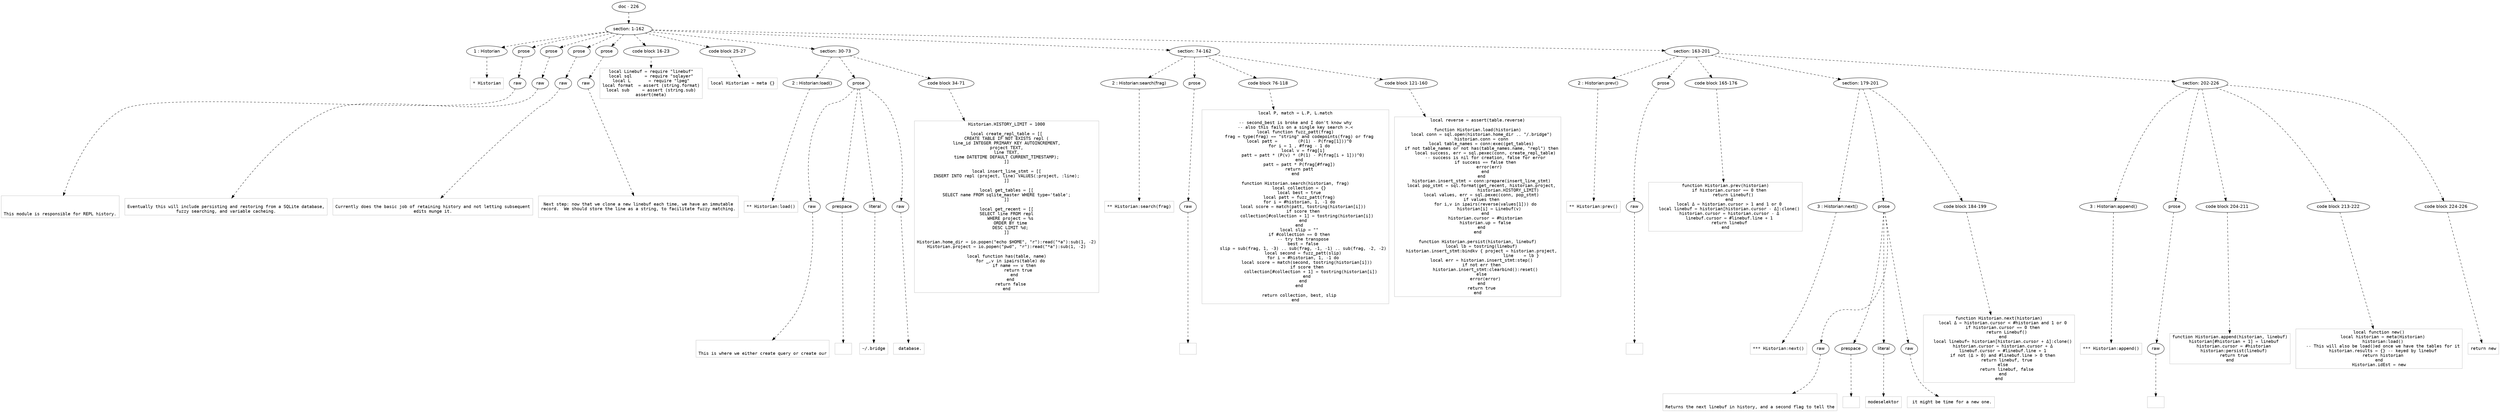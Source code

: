 digraph lpegNode {

node [fontname=Helvetica]
edge [style=dashed]

doc_0 [label="doc - 226"]


doc_0 -> { section_1}
{rank=same; section_1}

section_1 [label="section: 1-162"]


// END RANK doc_0

section_1 -> { header_2 prose_3 prose_4 prose_5 prose_6 codeblock_7 codeblock_8 section_9 section_10 section_11}
{rank=same; header_2 prose_3 prose_4 prose_5 prose_6 codeblock_7 codeblock_8 section_9 section_10 section_11}

header_2 [label="1 : Historian"]

prose_3 [label="prose"]

prose_4 [label="prose"]

prose_5 [label="prose"]

prose_6 [label="prose"]

codeblock_7 [label="code block 16-23"]

codeblock_8 [label="code block 25-27"]

section_9 [label="section: 30-73"]

section_10 [label="section: 74-162"]

section_11 [label="section: 163-201"]


// END RANK section_1

header_2 -> leaf_12
leaf_12  [color=Gray,shape=rectangle,fontname=Inconsolata,label="* Historian"]
// END RANK header_2

prose_3 -> { raw_13}
{rank=same; raw_13}

raw_13 [label="raw"]


// END RANK prose_3

raw_13 -> leaf_14
leaf_14  [color=Gray,shape=rectangle,fontname=Inconsolata,label="


This module is responsible for REPL history.
"]
// END RANK raw_13

prose_4 -> { raw_15}
{rank=same; raw_15}

raw_15 [label="raw"]


// END RANK prose_4

raw_15 -> leaf_16
leaf_16  [color=Gray,shape=rectangle,fontname=Inconsolata,label="
Eventually this will include persisting and restoring from a SQLite database,
fuzzy searching, and variable cacheing.
"]
// END RANK raw_15

prose_5 -> { raw_17}
{rank=same; raw_17}

raw_17 [label="raw"]


// END RANK prose_5

raw_17 -> leaf_18
leaf_18  [color=Gray,shape=rectangle,fontname=Inconsolata,label="
Currently does the basic job of retaining history and not letting subsequent
edits munge it.
"]
// END RANK raw_17

prose_6 -> { raw_19}
{rank=same; raw_19}

raw_19 [label="raw"]


// END RANK prose_6

raw_19 -> leaf_20
leaf_20  [color=Gray,shape=rectangle,fontname=Inconsolata,label="
Next step: now that we clone a new linebuf each time, we have an immutable
record.  We should store the line as a string, to facilitate fuzzy matching.

"]
// END RANK raw_19

codeblock_7 -> leaf_21
leaf_21  [color=Gray,shape=rectangle,fontname=Inconsolata,label="local Linebuf = require \"linebuf\"
local sql     = require \"sqlayer\"
local L       = require \"lpeg\"
local format  = assert (string.format)
local sub     = assert (string.sub)
assert(meta)"]
// END RANK codeblock_7

codeblock_8 -> leaf_22
leaf_22  [color=Gray,shape=rectangle,fontname=Inconsolata,label="local Historian = meta {}"]
// END RANK codeblock_8

section_9 -> { header_23 prose_24 codeblock_25}
{rank=same; header_23 prose_24 codeblock_25}

header_23 [label="2 : Historian:load()"]

prose_24 [label="prose"]

codeblock_25 [label="code block 34-71"]


// END RANK section_9

header_23 -> leaf_26
leaf_26  [color=Gray,shape=rectangle,fontname=Inconsolata,label="** Historian:load()"]
// END RANK header_23

prose_24 -> { raw_27 prespace_28 literal_29 raw_30}
{rank=same; raw_27 prespace_28 literal_29 raw_30}

raw_27 [label="raw"]

prespace_28 [label="prespace"]

literal_29 [label="literal"]

raw_30 [label="raw"]


// END RANK prose_24

raw_27 -> leaf_31
leaf_31  [color=Gray,shape=rectangle,fontname=Inconsolata,label="

This is where we either create query or create our"]
// END RANK raw_27

prespace_28 -> leaf_32
leaf_32  [color=Gray,shape=rectangle,fontname=Inconsolata,label=" "]
// END RANK prespace_28

literal_29 -> leaf_33
leaf_33  [color=Gray,shape=rectangle,fontname=Inconsolata,label="~/.bridge"]
// END RANK literal_29

raw_30 -> leaf_34
leaf_34  [color=Gray,shape=rectangle,fontname=Inconsolata,label=" database.
"]
// END RANK raw_30

codeblock_25 -> leaf_35
leaf_35  [color=Gray,shape=rectangle,fontname=Inconsolata,label="Historian.HISTORY_LIMIT = 1000

local create_repl_table = [[
CREATE TABLE IF NOT EXISTS repl (
line_id INTEGER PRIMARY KEY AUTOINCREMENT,
project TEXT,
line TEXT,
time DATETIME DEFAULT CURRENT_TIMESTAMP);
]]

local insert_line_stmt = [[
INSERT INTO repl (project, line) VALUES(:project, :line);
]]

local get_tables = [[
SELECT name FROM sqlite_master WHERE type='table';
]]

local get_recent = [[
SELECT line FROM repl
   WHERE project = %s
   ORDER BY time
   DESC LIMIT %d;
]]

Historian.home_dir = io.popen(\"echo $HOME\", \"r\"):read(\"*a\"):sub(1, -2)
Historian.project = io.popen(\"pwd\", \"r\"):read(\"*a\"):sub(1, -2)

local function has(table, name)
   for _,v in ipairs(table) do
      if name == v then
         return true
      end
   end
   return false
end"]
// END RANK codeblock_25

section_10 -> { header_36 prose_37 codeblock_38 codeblock_39}
{rank=same; header_36 prose_37 codeblock_38 codeblock_39}

header_36 [label="2 : Historian:search(frag)"]

prose_37 [label="prose"]

codeblock_38 [label="code block 76-118"]

codeblock_39 [label="code block 121-160"]


// END RANK section_10

header_36 -> leaf_40
leaf_40  [color=Gray,shape=rectangle,fontname=Inconsolata,label="** Historian:search(frag)"]
// END RANK header_36

prose_37 -> { raw_41}
{rank=same; raw_41}

raw_41 [label="raw"]


// END RANK prose_37

raw_41 -> leaf_42
leaf_42  [color=Gray,shape=rectangle,fontname=Inconsolata,label="
"]
// END RANK raw_41

codeblock_38 -> leaf_43
leaf_43  [color=Gray,shape=rectangle,fontname=Inconsolata,label="local P, match = L.P, L.match

-- second_best is broke and I don't know why
-- also this fails on a single key search >.<
local function fuzz_patt(frag)
   frag = type(frag) == \"string\" and codepoints(frag) or frag
   local patt =        (P(1) - P(frag[1]))^0
   for i = 1 , #frag - 1 do
      local v = frag[i]
      patt = patt * (P(v) * (P(1) - P(frag[i + 1]))^0)
   end
   patt = patt * P(frag[#frag])
   return patt
end

function Historian.search(historian, frag)
   local collection = {}
   local best = true
   local patt = fuzz_patt(frag)
   for i = #historian, 1, -1 do
      local score = match(patt, tostring(historian[i]))
      if score then
         collection[#collection + 1] = tostring(historian[i])
      end
   end
   local slip = \"\"
   if #collection == 0 then
      -- try the transpose
      best = false
      slip = sub(frag, 1, -3) .. sub(frag, -1, -1) .. sub(frag, -2, -2)
      local second = fuzz_patt(slip)
      for i = #historian, 1, -1 do
         local score = match(second, tostring(historian[i]))
         if score then
            collection[#collection + 1] = tostring(historian[i])
         end
      end
   end

   return collection, best, slip
end"]
// END RANK codeblock_38

codeblock_39 -> leaf_44
leaf_44  [color=Gray,shape=rectangle,fontname=Inconsolata,label="local reverse = assert(table.reverse)

function Historian.load(historian)
   local conn = sql.open(historian.home_dir .. \"/.bridge\")
   historian.conn = conn
   local table_names = conn:exec(get_tables)
   if not table_names or not has(table_names.name, \"repl\") then
      local success, err = sql.pexec(conn, create_repl_table)
      -- success is nil for creation, false for error
      if success == false then
         error(err)
      end
   end
   historian.insert_stmt = conn:prepare(insert_line_stmt)
   local pop_stmt = sql.format(get_recent, historian.project,
                        historian.HISTORY_LIMIT)
   local values, err = sql.pexec(conn, pop_stmt)
   if values then
      for i,v in ipairs(reverse(values[1])) do
         historian[i] = Linebuf(v)
      end
      historian.cursor = #historian
      historian.up = false
   end
end

function Historian.persist(historian, linebuf)
   local lb = tostring(linebuf)
   historian.insert_stmt:bindkv { project = historian.project,
                                  line    = lb }
   local err = historian.insert_stmt:step()
   if not err then
      historian.insert_stmt:clearbind():reset()
   else
      error(error)
   end
   return true
end"]
// END RANK codeblock_39

section_11 -> { header_45 prose_46 codeblock_47 section_48 section_49}
{rank=same; header_45 prose_46 codeblock_47 section_48 section_49}

header_45 [label="2 : Historian:prev()"]

prose_46 [label="prose"]

codeblock_47 [label="code block 165-176"]

section_48 [label="section: 179-201"]

section_49 [label="section: 202-226"]


// END RANK section_11

header_45 -> leaf_50
leaf_50  [color=Gray,shape=rectangle,fontname=Inconsolata,label="** Historian:prev()"]
// END RANK header_45

prose_46 -> { raw_51}
{rank=same; raw_51}

raw_51 [label="raw"]


// END RANK prose_46

raw_51 -> leaf_52
leaf_52  [color=Gray,shape=rectangle,fontname=Inconsolata,label="
"]
// END RANK raw_51

codeblock_47 -> leaf_53
leaf_53  [color=Gray,shape=rectangle,fontname=Inconsolata,label="function Historian.prev(historian)
   if historian.cursor == 0 then
      return Linebuf()
   end
   local Δ = historian.cursor > 1 and 1 or 0
   local linebuf = historian[historian.cursor - Δ]:clone()
   historian.cursor = historian.cursor - Δ
   linebuf.cursor = #linebuf.line + 1
   return linebuf
end"]
// END RANK codeblock_47

section_48 -> { header_54 prose_55 codeblock_56}
{rank=same; header_54 prose_55 codeblock_56}

header_54 [label="3 : Historian:next()"]

prose_55 [label="prose"]

codeblock_56 [label="code block 184-199"]


// END RANK section_48

header_54 -> leaf_57
leaf_57  [color=Gray,shape=rectangle,fontname=Inconsolata,label="*** Historian:next()"]
// END RANK header_54

prose_55 -> { raw_58 prespace_59 literal_60 raw_61}
{rank=same; raw_58 prespace_59 literal_60 raw_61}

raw_58 [label="raw"]

prespace_59 [label="prespace"]

literal_60 [label="literal"]

raw_61 [label="raw"]


// END RANK prose_55

raw_58 -> leaf_62
leaf_62  [color=Gray,shape=rectangle,fontname=Inconsolata,label="

Returns the next linebuf in history, and a second flag to tell the"]
// END RANK raw_58

prespace_59 -> leaf_63
leaf_63  [color=Gray,shape=rectangle,fontname=Inconsolata,label=""]
// END RANK prespace_59

literal_60 -> leaf_64
leaf_64  [color=Gray,shape=rectangle,fontname=Inconsolata,label="modeselektor"]
// END RANK literal_60

raw_61 -> leaf_65
leaf_65  [color=Gray,shape=rectangle,fontname=Inconsolata,label=" it might be time for a new one.
"]
// END RANK raw_61

codeblock_56 -> leaf_66
leaf_66  [color=Gray,shape=rectangle,fontname=Inconsolata,label="function Historian.next(historian)
   local Δ = historian.cursor < #historian and 1 or 0
   if historian.cursor == 0 then
      return Linebuf()
   end
   local linebuf= historian[historian.cursor + Δ]:clone()
   historian.cursor = historian.cursor + Δ
   linebuf.cursor = #linebuf.line + 1
   if not (Δ > 0) and #linebuf.line > 0 then
      return linebuf, true
   else
      return linebuf, false
   end
end"]
// END RANK codeblock_56

section_49 -> { header_67 prose_68 codeblock_69 codeblock_70 codeblock_71}
{rank=same; header_67 prose_68 codeblock_69 codeblock_70 codeblock_71}

header_67 [label="3 : Historian:append()"]

prose_68 [label="prose"]

codeblock_69 [label="code block 204-211"]

codeblock_70 [label="code block 213-222"]

codeblock_71 [label="code block 224-226"]


// END RANK section_49

header_67 -> leaf_72
leaf_72  [color=Gray,shape=rectangle,fontname=Inconsolata,label="*** Historian:append()"]
// END RANK header_67

prose_68 -> { raw_73}
{rank=same; raw_73}

raw_73 [label="raw"]


// END RANK prose_68

raw_73 -> leaf_74
leaf_74  [color=Gray,shape=rectangle,fontname=Inconsolata,label="
"]
// END RANK raw_73

codeblock_69 -> leaf_75
leaf_75  [color=Gray,shape=rectangle,fontname=Inconsolata,label="function Historian.append(historian, linebuf)
   historian[#historian + 1] = linebuf
   historian.cursor = #historian
   historian:persist(linebuf)
   return true
end"]
// END RANK codeblock_69

codeblock_70 -> leaf_76
leaf_76  [color=Gray,shape=rectangle,fontname=Inconsolata,label="local function new()
   local historian = meta(Historian)
   historian:load()
   -- This will also be load()ed once we have the tables for it
   historian.results = {} -- keyed by linebuf
   return historian
end
Historian.idEst = new"]
// END RANK codeblock_70

codeblock_71 -> leaf_77
leaf_77  [color=Gray,shape=rectangle,fontname=Inconsolata,label="return new"]
// END RANK codeblock_71


}

